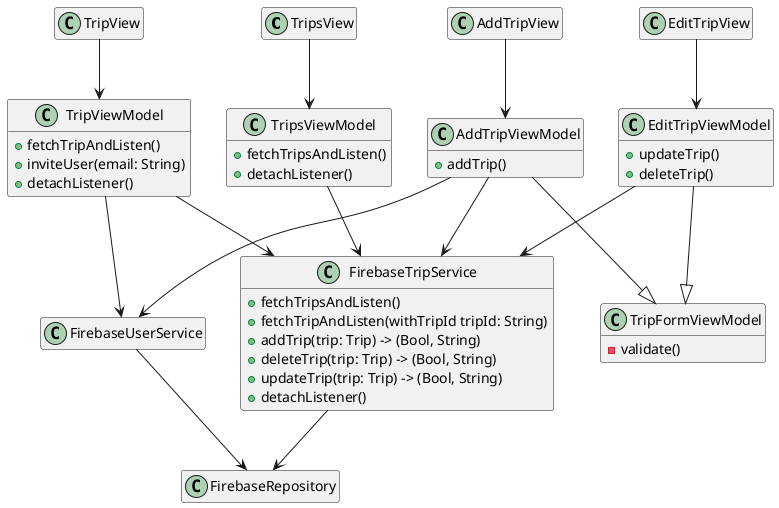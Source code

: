 @startuml

hide empty members

class TripsView {}

class TripView {}

class AddTripView {}

class EditTripView {}

class TripsViewModel {
    + fetchTripsAndListen()
    + detachListener()
}

class TripViewModel {
    + fetchTripAndListen()
    + inviteUser(email: String)
    + detachListener()
}

class AddTripViewModel {
    + addTrip()
}

class EditTripViewModel {
    + updateTrip()
    + deleteTrip()
}

class TripFormViewModel {
    - validate()
}

class FirebaseTripService {
    + fetchTripsAndListen()
    + fetchTripAndListen(withTripId tripId: String)
    + addTrip(trip: Trip) -> (Bool, String)
    + deleteTrip(trip: Trip) -> (Bool, String)
    + updateTrip(trip: Trip) -> (Bool, String)
    + detachListener()
}

class FirebaseUserService {
}

class FirebaseRepository {}


TripsView --> TripsViewModel
TripView --> TripViewModel
AddTripView --> AddTripViewModel
EditTripView --> EditTripViewModel

TripsViewModel --> FirebaseTripService
TripViewModel --> FirebaseTripService
AddTripViewModel --> FirebaseTripService
EditTripViewModel --> FirebaseTripService

AddTripViewModel --|> TripFormViewModel
EditTripViewModel --|> TripFormViewModel

TripViewModel --> FirebaseUserService
AddTripViewModel --> FirebaseUserService

FirebaseUserService --> FirebaseRepository
FirebaseTripService --> FirebaseRepository

@enduml
